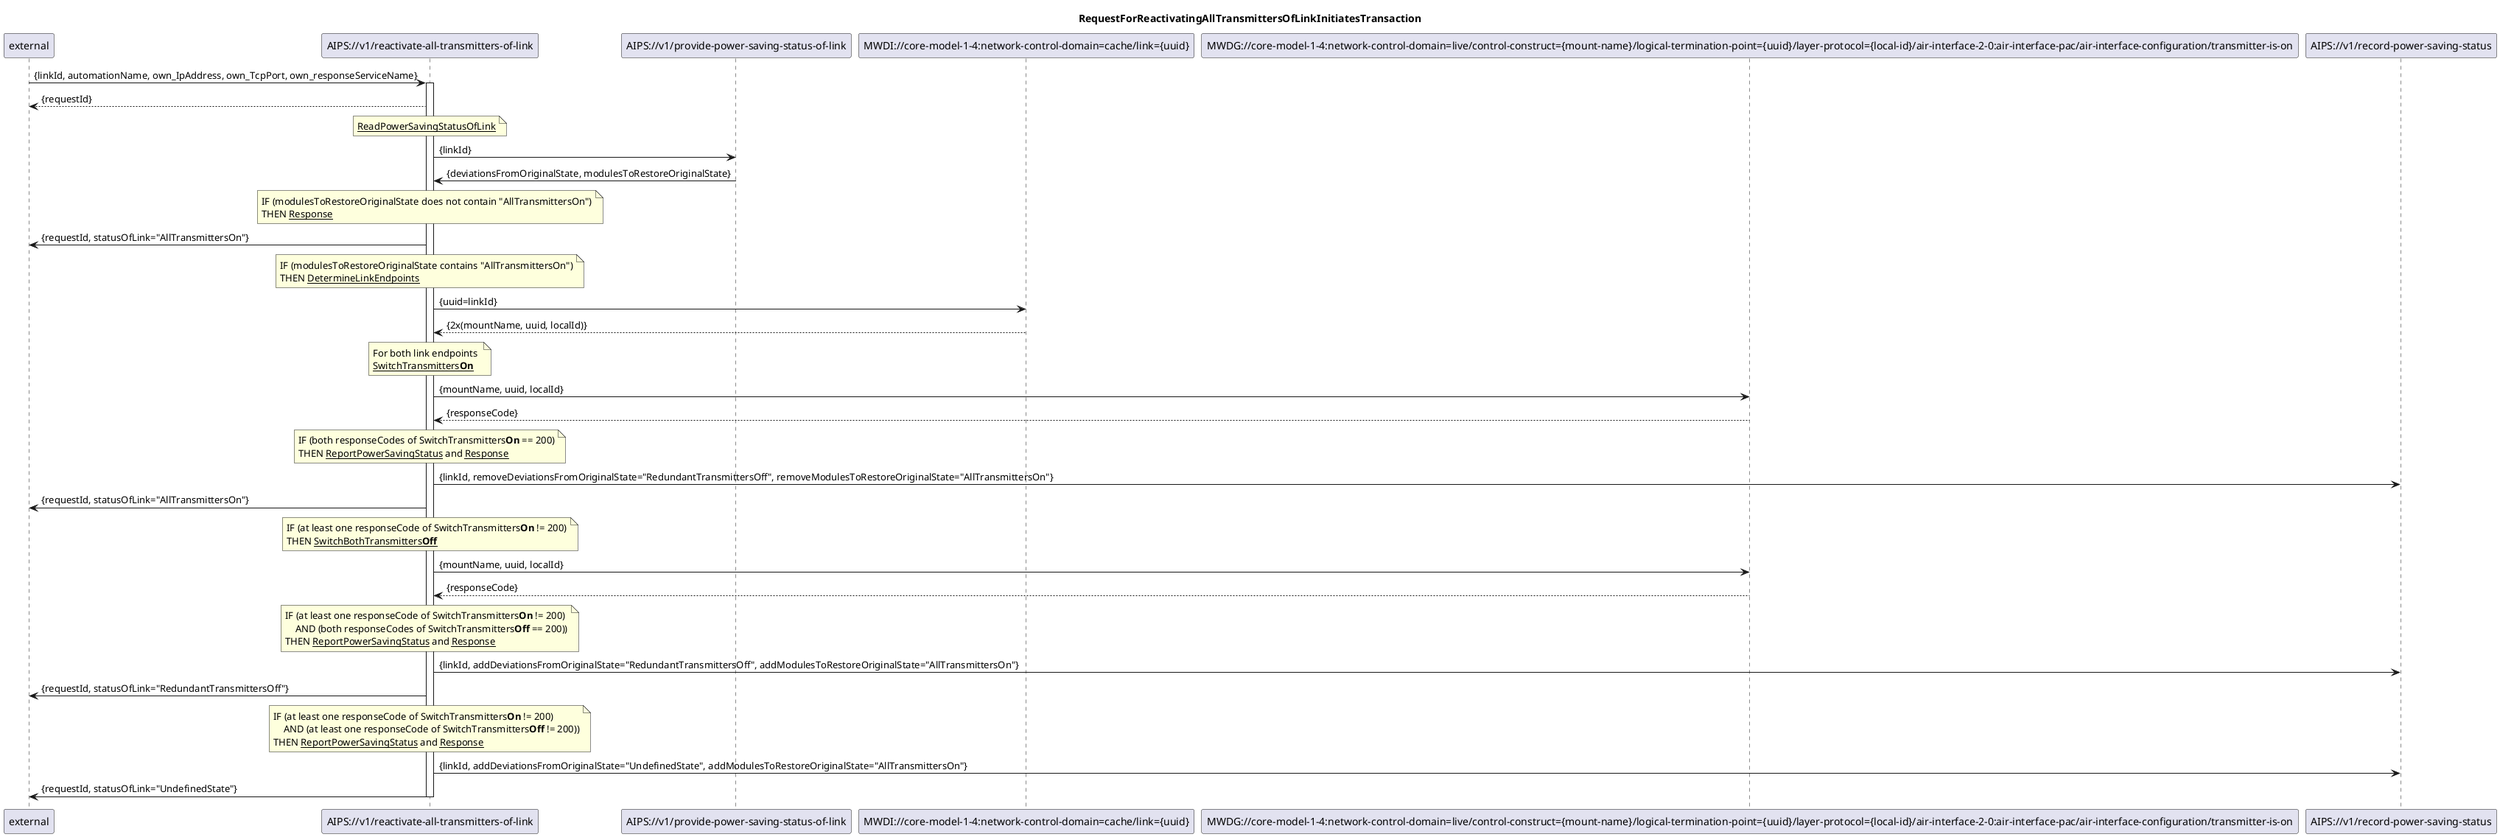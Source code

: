 @startuml 510_reactivateAllTransmittersOfLink
skinparam responseMessageBelowArrow true

title
RequestForReactivatingAllTransmittersOfLinkInitiatesTransaction
end title

participant "external" as requestor
participant "AIPS://v1/reactivate-all-transmitters-of-link" as ato
participant "AIPS://v1/provide-power-saving-status-of-link" as readStatus
participant "MWDI://core-model-1-4:network-control-domain=cache/link={uuid}" as resolveAddress
participant "MWDG://core-model-1-4:network-control-domain=live/control-construct={mount-name}/logical-termination-point={uuid}/layer-protocol={local-id}/air-interface-2-0:air-interface-pac/air-interface-configuration/transmitter-is-on" as mwdg
participant "AIPS://v1/record-power-saving-status" as recordStatus
'participant "AIPS://<alarm-service-to-be-specified>" as alarm

requestor -> ato: {linkId, automationName, own_IpAddress, own_TcpPort, own_responseServiceName}
activate ato
ato --> requestor: {requestId}

note over ato
  <u>ReadPowerSavingStatusOfLink</u>
end note
ato -> readStatus: {linkId}
readStatus -> ato: {deviationsFromOriginalState, modulesToRestoreOriginalState}

note over ato
  IF (modulesToRestoreOriginalState does not contain "AllTransmittersOn")
  THEN <u>Response</u> 
end note
ato -> requestor: {requestId, statusOfLink="AllTransmittersOn"}

note over ato
  IF (modulesToRestoreOriginalState contains "AllTransmittersOn")
  THEN <u>DetermineLinkEndpoints</u>
end note
ato -> resolveAddress: {uuid=linkId}
resolveAddress --> ato: {2x(mountName, uuid, localId)}

note over ato
  For both link endpoints 
  <u>SwitchTransmitters<b>On</b></u>
end note
ato -> mwdg: {mountName, uuid, localId}
mwdg --> ato: {responseCode}

note over ato
  IF (both responseCodes of SwitchTransmitters<b>On</b> == 200)
  THEN <u>ReportPowerSavingStatus</u> and <u>Response</u>
end note 
ato -> recordStatus: {linkId, removeDeviationsFromOriginalState="RedundantTransmittersOff", removeModulesToRestoreOriginalState="AllTransmittersOn"}
ato -> requestor: {requestId, statusOfLink="AllTransmittersOn"}

note over ato
  IF (at least one responseCode of SwitchTransmitters<b>On</b> != 200)
  THEN <u>SwitchBothTransmitters<b>Off</b></u>
end note
ato -> mwdg: {mountName, uuid, localId}
mwdg --> ato: {responseCode}

note over ato
  IF (at least one responseCode of SwitchTransmitters<b>On</b> != 200)
      AND (both responseCodes of SwitchTransmitters<b>Off</b> == 200))
  THEN <u>ReportPowerSavingStatus</u> and <u>Response</u>
end note
ato -> recordStatus: {linkId, addDeviationsFromOriginalState="RedundantTransmittersOff", addModulesToRestoreOriginalState="AllTransmittersOn"}
ato -> requestor: {requestId, statusOfLink="RedundantTransmittersOff"}

'alarms to be added with later release version
'note over ato
'  IF (at least one responseCode of SwitchTransmitters<b>On</b> != 200)
'      AND (at least one responseCode of SwitchTransmitters<b>Off</b> != 200))
'  THEN <u>ReportAlarm</u> and <u>Response</u>
'end note 
'ato -> alarm: {<i>to be specified</i>}


note over ato
  IF (at least one responseCode of SwitchTransmitters<b>On</b> != 200)
      AND (at least one responseCode of SwitchTransmitters<b>Off</b> != 200))
  THEN <u>ReportPowerSavingStatus</u> and <u>Response</u>
end note 
ato -> recordStatus: {linkId, addDeviationsFromOriginalState="UndefinedState", addModulesToRestoreOriginalState="AllTransmittersOn"}
ato -> requestor: {requestId, statusOfLink="UndefinedState"}


deactivate ato 

@enduml